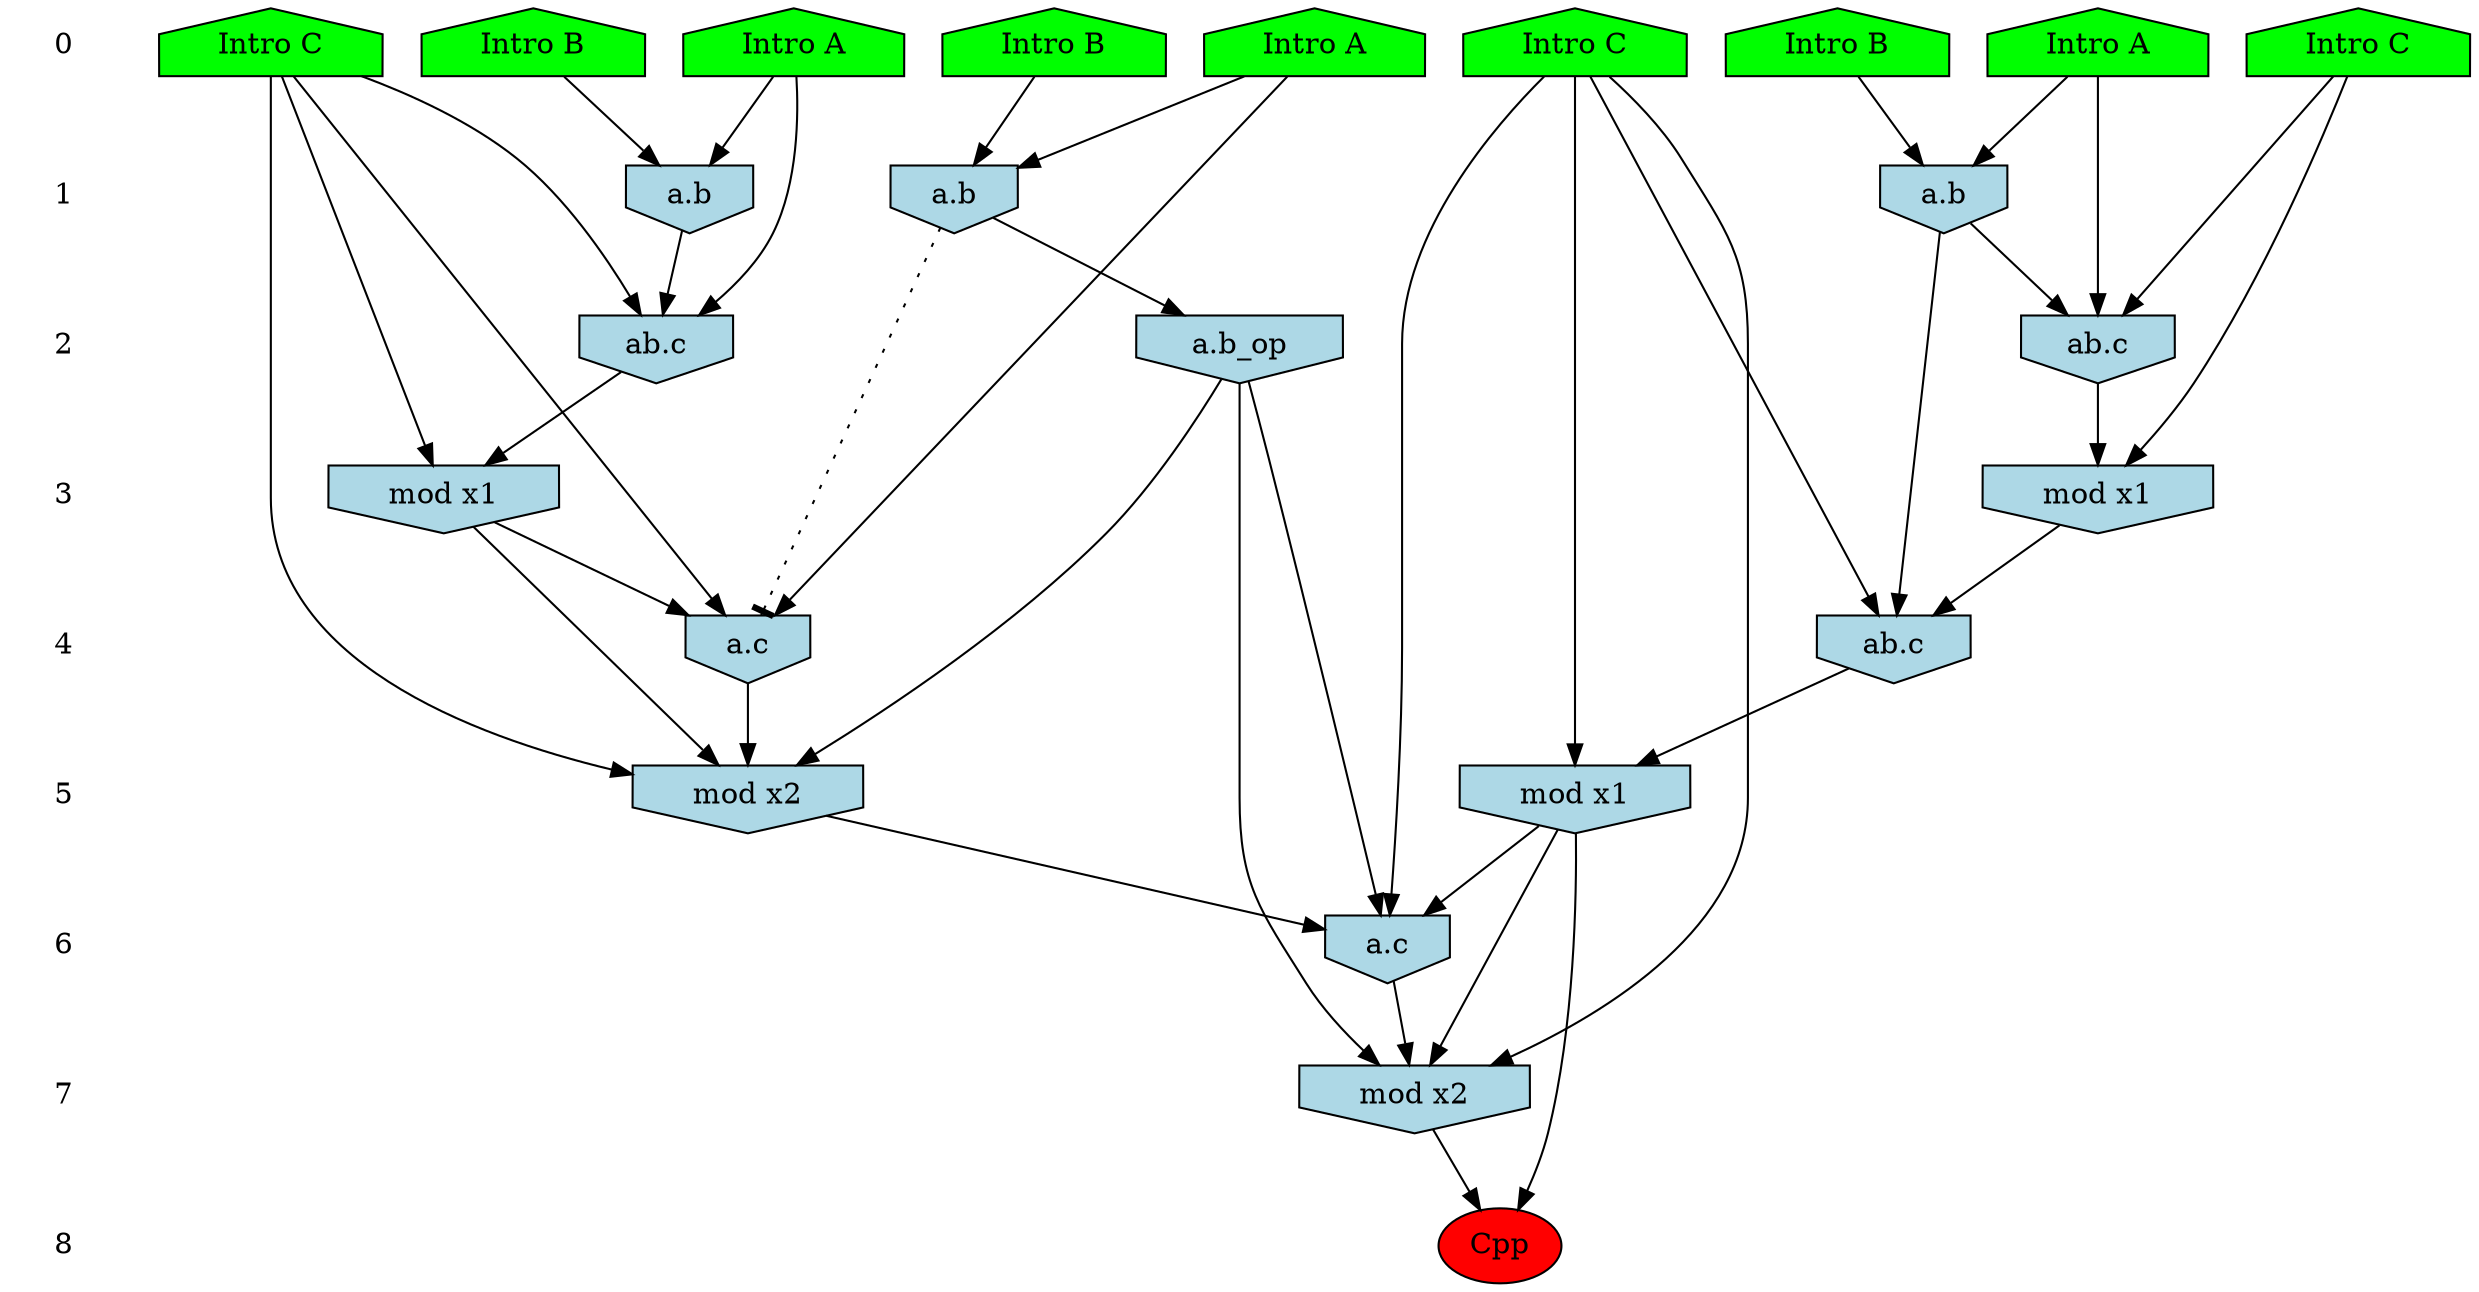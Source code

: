 /* Compression of 1 causal flows obtained in average at 1.237988E+01 t.u */
/* Compressed causal flows were: [1852] */
digraph G{
 ranksep=.5 ; 
{ rank = same ; "0" [shape=plaintext] ; node_1 [label ="Intro A", shape=house, style=filled, fillcolor=green] ;
node_2 [label ="Intro B", shape=house, style=filled, fillcolor=green] ;
node_3 [label ="Intro B", shape=house, style=filled, fillcolor=green] ;
node_4 [label ="Intro A", shape=house, style=filled, fillcolor=green] ;
node_5 [label ="Intro B", shape=house, style=filled, fillcolor=green] ;
node_6 [label ="Intro A", shape=house, style=filled, fillcolor=green] ;
node_7 [label ="Intro C", shape=house, style=filled, fillcolor=green] ;
node_8 [label ="Intro C", shape=house, style=filled, fillcolor=green] ;
node_9 [label ="Intro C", shape=house, style=filled, fillcolor=green] ;
}
{ rank = same ; "1" [shape=plaintext] ; node_10 [label="a.b", shape=invhouse, style=filled, fillcolor = lightblue] ;
node_13 [label="a.b", shape=invhouse, style=filled, fillcolor = lightblue] ;
node_19 [label="a.b", shape=invhouse, style=filled, fillcolor = lightblue] ;
}
{ rank = same ; "2" [shape=plaintext] ; node_11 [label="ab.c", shape=invhouse, style=filled, fillcolor = lightblue] ;
node_14 [label="ab.c", shape=invhouse, style=filled, fillcolor = lightblue] ;
node_20 [label="a.b_op", shape=invhouse, style=filled, fillcolor = lightblue] ;
}
{ rank = same ; "3" [shape=plaintext] ; node_12 [label="mod x1", shape=invhouse, style=filled, fillcolor = lightblue] ;
node_15 [label="mod x1", shape=invhouse, style=filled, fillcolor = lightblue] ;
}
{ rank = same ; "4" [shape=plaintext] ; node_16 [label="ab.c", shape=invhouse, style=filled, fillcolor = lightblue] ;
node_17 [label="a.c", shape=invhouse, style=filled, fillcolor = lightblue] ;
}
{ rank = same ; "5" [shape=plaintext] ; node_18 [label="mod x1", shape=invhouse, style=filled, fillcolor = lightblue] ;
node_21 [label="mod x2", shape=invhouse, style=filled, fillcolor = lightblue] ;
}
{ rank = same ; "6" [shape=plaintext] ; node_22 [label="a.c", shape=invhouse, style=filled, fillcolor = lightblue] ;
}
{ rank = same ; "7" [shape=plaintext] ; node_23 [label="mod x2", shape=invhouse, style=filled, fillcolor = lightblue] ;
}
{ rank = same ; "8" [shape=plaintext] ; node_24 [label ="Cpp", style=filled, fillcolor=red] ;
}
"0" -> "1" [style="invis"]; 
"1" -> "2" [style="invis"]; 
"2" -> "3" [style="invis"]; 
"3" -> "4" [style="invis"]; 
"4" -> "5" [style="invis"]; 
"5" -> "6" [style="invis"]; 
"6" -> "7" [style="invis"]; 
"7" -> "8" [style="invis"]; 
node_5 -> node_10
node_6 -> node_10
node_6 -> node_11
node_8 -> node_11
node_10 -> node_11
node_8 -> node_12
node_11 -> node_12
node_3 -> node_13
node_4 -> node_13
node_4 -> node_14
node_7 -> node_14
node_13 -> node_14
node_7 -> node_15
node_14 -> node_15
node_9 -> node_16
node_13 -> node_16
node_15 -> node_16
node_1 -> node_17
node_8 -> node_17
node_12 -> node_17
node_9 -> node_18
node_16 -> node_18
node_1 -> node_19
node_2 -> node_19
node_19 -> node_20
node_8 -> node_21
node_12 -> node_21
node_17 -> node_21
node_20 -> node_21
node_9 -> node_22
node_18 -> node_22
node_20 -> node_22
node_21 -> node_22
node_9 -> node_23
node_18 -> node_23
node_20 -> node_23
node_22 -> node_23
node_18 -> node_24
node_23 -> node_24
node_19 -> node_17 [style=dotted, arrowhead = tee] 
}
/*
 Dot generation time: 0.000114
*/